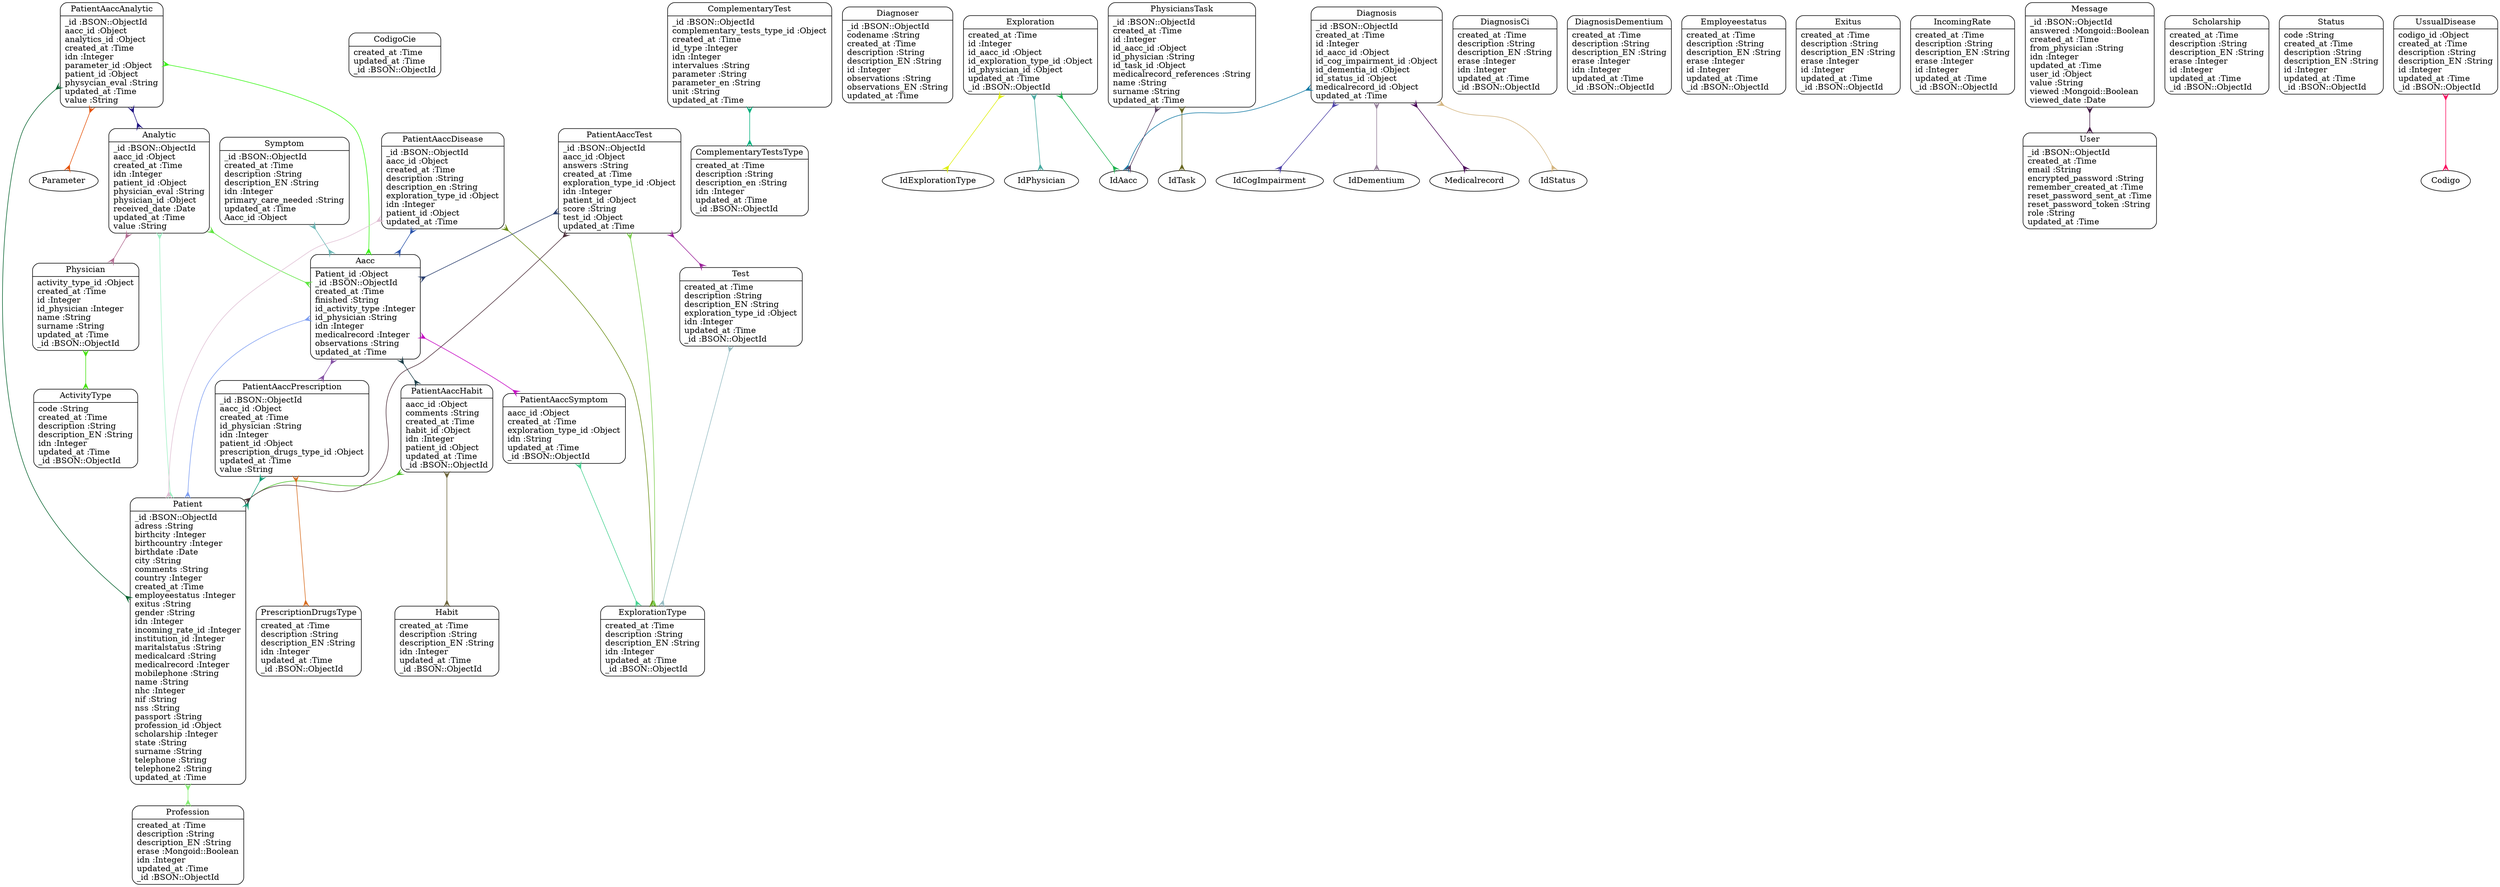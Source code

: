 digraph models_diagram {
	graph[overlap=false, splines=true, bgcolor="white"]
	"Aacc" [shape=Mrecord, label="{Aacc|Patient_id :Object\l_id :BSON::ObjectId\lcreated_at :Time\lfinished :String\lid_activity_type :Integer\lid_physician :String\lidn :Integer\lmedicalrecord :Integer\lobservations :String\lupdated_at :Time\l}"]
	"ActivityType" [shape=Mrecord, label="{ActivityType|code :String\lcreated_at :Time\ldescription :String\ldescription_EN :String\lidn :Integer\lupdated_at :Time\l_id :BSON::ObjectId\l}"]
	"Analytic" [shape=Mrecord, label="{Analytic|_id :BSON::ObjectId\laacc_id :Object\lcreated_at :Time\lidn :Integer\lpatient_id :Object\lphysician_eval :String\lphysician_id :Object\lreceived_date :Date\lupdated_at :Time\lvalue :String\l}"]
	"CodigoCie" [shape=Mrecord, label="{CodigoCie|created_at :Time\lupdated_at :Time\l_id :BSON::ObjectId\l}"]
	"ComplementaryTest" [shape=Mrecord, label="{ComplementaryTest|_id :BSON::ObjectId\lcomplementary_tests_type_id :Object\lcreated_at :Time\lid_type :Integer\lidn :Integer\lintervalues :String\lparameter :String\lparameter_en :String\lunit :String\lupdated_at :Time\l}"]
	"ComplementaryTestsType" [shape=Mrecord, label="{ComplementaryTestsType|created_at :Time\ldescription :String\ldescription_en :String\lidn :Integer\lupdated_at :Time\l_id :BSON::ObjectId\l}"]
	"Diagnoser" [shape=Mrecord, label="{Diagnoser|_id :BSON::ObjectId\lcodename :String\lcreated_at :Time\ldescription :String\ldescription_EN :String\lid :Integer\lobservations :String\lobservations_EN :String\lupdated_at :Time\l}"]
	"Diagnosis" [shape=Mrecord, label="{Diagnosis|_id :BSON::ObjectId\lcreated_at :Time\lid :Integer\lid_aacc_id :Object\lid_cog_impairment_id :Object\lid_dementia_id :Object\lid_status_id :Object\lmedicalrecord_id :Object\lupdated_at :Time\l}"]
	"DiagnosisCi" [shape=Mrecord, label="{DiagnosisCi|created_at :Time\ldescription :String\ldescription_EN :String\lerase :Integer\lidn :Integer\lupdated_at :Time\l_id :BSON::ObjectId\l}"]
	"DiagnosisDementium" [shape=Mrecord, label="{DiagnosisDementium|created_at :Time\ldescription :String\ldescription_EN :String\lerase :Integer\lidn :Integer\lupdated_at :Time\l_id :BSON::ObjectId\l}"]
	"Employeestatus" [shape=Mrecord, label="{Employeestatus|created_at :Time\ldescription :String\ldescription_EN :String\lerase :Integer\lid :Integer\lupdated_at :Time\l_id :BSON::ObjectId\l}"]
	"Exitus" [shape=Mrecord, label="{Exitus|created_at :Time\ldescription :String\ldescription_EN :String\lerase :Integer\lid :Integer\lupdated_at :Time\l_id :BSON::ObjectId\l}"]
	"Exploration" [shape=Mrecord, label="{Exploration|created_at :Time\lid :Integer\lid_aacc_id :Object\lid_exploration_type_id :Object\lid_physician_id :Object\lupdated_at :Time\l_id :BSON::ObjectId\l}"]
	"ExplorationType" [shape=Mrecord, label="{ExplorationType|created_at :Time\ldescription :String\ldescription_EN :String\lidn :Integer\lupdated_at :Time\l_id :BSON::ObjectId\l}"]
	"Habit" [shape=Mrecord, label="{Habit|created_at :Time\ldescription :String\ldescription_EN :String\lidn :Integer\lupdated_at :Time\l_id :BSON::ObjectId\l}"]
	"IncomingRate" [shape=Mrecord, label="{IncomingRate|created_at :Time\ldescription :String\ldescription_EN :String\lerase :Integer\lid :Integer\lupdated_at :Time\l_id :BSON::ObjectId\l}"]
	"Message" [shape=Mrecord, label="{Message|_id :BSON::ObjectId\lanswered :Mongoid::Boolean\lcreated_at :Time\lfrom_physician :String\lidn :Integer\lupdated_at :Time\luser_id :Object\lvalue :String\lviewed :Mongoid::Boolean\lviewed_date :Date\l}"]
	"Patient" [shape=Mrecord, label="{Patient|_id :BSON::ObjectId\ladress :String\lbirthcity :Integer\lbirthcountry :Integer\lbirthdate :Date\lcity :String\lcomments :String\lcountry :Integer\lcreated_at :Time\lemployeestatus :Integer\lexitus :String\lgender :String\lidn :Integer\lincoming_rate_id :Integer\linstitution_id :Integer\lmaritalstatus :String\lmedicalcard :String\lmedicalrecord :Integer\lmobilephone :String\lname :String\lnhc :Integer\lnif :String\lnss :String\lpassport :String\lprofession_id :Object\lscholarship :Integer\lstate :String\lsurname :String\ltelephone :String\ltelephone2 :String\lupdated_at :Time\l}"]
	"PatientAaccAnalytic" [shape=Mrecord, label="{PatientAaccAnalytic|_id :BSON::ObjectId\laacc_id :Object\lanalytics_id :Object\lcreated_at :Time\lidn :Integer\lparameter_id :Object\lpatient_id :Object\lphysycian_eval :String\lupdated_at :Time\lvalue :String\l}"]
	"PatientAaccDisease" [shape=Mrecord, label="{PatientAaccDisease|_id :BSON::ObjectId\laacc_id :Object\lcreated_at :Time\ldescription :String\ldescription_en :String\lexploration_type_id :Object\lidn :Integer\lpatient_id :Object\lupdated_at :Time\l}"]
	"PatientAaccHabit" [shape=Mrecord, label="{PatientAaccHabit|aacc_id :Object\lcomments :String\lcreated_at :Time\lhabit_id :Object\lidn :Integer\lpatient_id :Object\lupdated_at :Time\l_id :BSON::ObjectId\l}"]
	"PatientAaccPrescription" [shape=Mrecord, label="{PatientAaccPrescription|_id :BSON::ObjectId\laacc_id :Object\lcreated_at :Time\lid_physician :String\lidn :Integer\lpatient_id :Object\lprescription_drugs_type_id :Object\lupdated_at :Time\lvalue :String\l}"]
	"PatientAaccSymptom" [shape=Mrecord, label="{PatientAaccSymptom|aacc_id :Object\lcreated_at :Time\lexploration_type_id :Object\lidn :String\lupdated_at :Time\l_id :BSON::ObjectId\l}"]
	"PatientAaccTest" [shape=Mrecord, label="{PatientAaccTest|_id :BSON::ObjectId\laacc_id :Object\lanswers :String\lcreated_at :Time\lexploration_type_id :Object\lidn :Integer\lpatient_id :Object\lscore :String\ltest_id :Object\lupdated_at :Time\l}"]
	"Physician" [shape=Mrecord, label="{Physician|activity_type_id :Object\lcreated_at :Time\lid :Integer\lid_physician :Integer\lname :String\lsurname :String\lupdated_at :Time\l_id :BSON::ObjectId\l}"]
	"PhysiciansTask" [shape=Mrecord, label="{PhysiciansTask|_id :BSON::ObjectId\lcreated_at :Time\lid :Integer\lid_aacc_id :Object\lid_physician :String\lid_task_id :Object\lmedicalrecord_references :String\lname :String\lsurname :String\lupdated_at :Time\l}"]
	"PrescriptionDrugsType" [shape=Mrecord, label="{PrescriptionDrugsType|created_at :Time\ldescription :String\ldescription_EN :String\lidn :Integer\lupdated_at :Time\l_id :BSON::ObjectId\l}"]
	"Profession" [shape=Mrecord, label="{Profession|created_at :Time\ldescription :String\ldescription_EN :String\lerase :Mongoid::Boolean\lidn :Integer\lupdated_at :Time\l_id :BSON::ObjectId\l}"]
	"Scholarship" [shape=Mrecord, label="{Scholarship|created_at :Time\ldescription :String\ldescription_EN :String\lerase :Integer\lid :Integer\lupdated_at :Time\l_id :BSON::ObjectId\l}"]
	"Status" [shape=Mrecord, label="{Status|code :String\lcreated_at :Time\ldescription :String\ldescription_EN :String\lid :Integer\lupdated_at :Time\l_id :BSON::ObjectId\l}"]
	"Symptom" [shape=Mrecord, label="{Symptom|_id :BSON::ObjectId\lcreated_at :Time\ldescription :String\ldescription_EN :String\lidn :Integer\lprimary_care_needed :String\lupdated_at :Time\lAacc_id :Object\l}"]
	"Test" [shape=Mrecord, label="{Test|created_at :Time\ldescription :String\ldescription_EN :String\lexploration_type_id :Object\lidn :Integer\lupdated_at :Time\l_id :BSON::ObjectId\l}"]
	"User" [shape=Mrecord, label="{User|_id :BSON::ObjectId\lcreated_at :Time\lemail :String\lencrypted_password :String\lremember_created_at :Time\lreset_password_sent_at :Time\lreset_password_token :String\lrole :String\lupdated_at :Time\l}"]
	"UssualDisease" [shape=Mrecord, label="{UssualDisease|codigo_id :Object\lcreated_at :Time\ldescription :String\ldescription_EN :String\lid :Integer\lupdated_at :Time\l_id :BSON::ObjectId\l}"]
	"Aacc" -> "PatientAaccSymptom" [arrowtail=crow, arrowhead=crow, dir=both color="#C607C4"]
	"Aacc" -> "PatientAaccHabit" [arrowtail=crow, arrowhead=crow, dir=both color="#1D3F49"]
	"Aacc" -> "PatientAaccPrescription" [arrowtail=crow, arrowhead=crow, dir=both color="#8552A4"]
	"Aacc" -> "Patient" [arrowtail=crow, arrowhead=crow, dir=both color="#7F9FF2"]
	"Analytic" -> "Physician" [arrowtail=crow, arrowhead=crow, dir=both color="#B36C92"]
	"Analytic" -> "Patient" [arrowtail=crow, arrowhead=crow, dir=both color="#9EF0C4"]
	"Analytic" -> "Aacc" [arrowtail=crow, arrowhead=crow, dir=both color="#5FE741"]
	"ComplementaryTest" -> "ComplementaryTestsType" [arrowtail=crow, arrowhead=crow, dir=both color="#04B07E"]
	"Diagnosis" -> "IdAacc" [arrowtail=crow, arrowhead=crow, dir=both color="#0F78A3"]
	"Diagnosis" -> "IdCogImpairment" [arrowtail=crow, arrowhead=crow, dir=both color="#5045A9"]
	"Diagnosis" -> "IdDementium" [arrowtail=crow, arrowhead=crow, dir=both color="#96809B"]
	"Diagnosis" -> "Medicalrecord" [arrowtail=crow, arrowhead=crow, dir=both color="#4A0659"]
	"Diagnosis" -> "IdStatus" [arrowtail=crow, arrowhead=crow, dir=both color="#D4B57F"]
	"Exploration" -> "IdAacc" [arrowtail=crow, arrowhead=crow, dir=both color="#1BB24D"]
	"Exploration" -> "IdExplorationType" [arrowtail=crow, arrowhead=crow, dir=both color="#DFEF0B"]
	"Exploration" -> "IdPhysician" [arrowtail=crow, arrowhead=crow, dir=both color="#49AAA2"]
	"Message" -> "User" [arrowtail=crow, arrowhead=crow, dir=both color="#431945"]
	"Patient" -> "Profession" [arrowtail=crow, arrowhead=crow, dir=both color="#84ED71"]
	"PatientAaccAnalytic" -> "Parameter" [arrowtail=crow, arrowhead=crow, dir=both color="#E55208"]
	"PatientAaccAnalytic" -> "Analytic" [arrowtail=crow, arrowhead=crow, dir=both color="#201483"]
	"PatientAaccAnalytic" -> "Patient" [arrowtail=crow, arrowhead=crow, dir=both color="#06632F"]
	"PatientAaccAnalytic" -> "Aacc" [arrowtail=crow, arrowhead=crow, dir=both color="#36F712"]
	"PatientAaccDisease" -> "ExplorationType" [arrowtail=crow, arrowhead=crow, dir=both color="#6A8D14"]
	"PatientAaccDisease" -> "Aacc" [arrowtail=crow, arrowhead=crow, dir=both color="#2C55AB"]
	"PatientAaccDisease" -> "Patient" [arrowtail=crow, arrowhead=crow, dir=both color="#E0C0D4"]
	"PatientAaccHabit" -> "Habit" [arrowtail=crow, arrowhead=crow, dir=both color="#6C6439"]
	"PatientAaccHabit" -> "Patient" [arrowtail=crow, arrowhead=crow, dir=both color="#45C120"]
	"PatientAaccPrescription" -> "PrescriptionDrugsType" [arrowtail=crow, arrowhead=crow, dir=both color="#D76C1F"]
	"PatientAaccPrescription" -> "Patient" [arrowtail=crow, arrowhead=crow, dir=both color="#10A17A"]
	"PatientAaccSymptom" -> "ExplorationType" [arrowtail=crow, arrowhead=crow, dir=both color="#46D291"]
	"PatientAaccTest" -> "ExplorationType" [arrowtail=crow, arrowhead=crow, dir=both color="#7DCF50"]
	"PatientAaccTest" -> "Test" [arrowtail=crow, arrowhead=crow, dir=both color="#9B219A"]
	"PatientAaccTest" -> "Aacc" [arrowtail=crow, arrowhead=crow, dir=both color="#2A3F6F"]
	"PatientAaccTest" -> "Patient" [arrowtail=crow, arrowhead=crow, dir=both color="#4E303C"]
	"Physician" -> "ActivityType" [arrowtail=crow, arrowhead=crow, dir=both color="#46E211"]
	"PhysiciansTask" -> "IdAacc" [arrowtail=crow, arrowhead=crow, dir=both color="#5D4263"]
	"PhysiciansTask" -> "IdTask" [arrowtail=crow, arrowhead=crow, dir=both color="#67661F"]
	"Symptom" -> "Aacc" [arrowtail=crow, arrowhead=crow, dir=both color="#68B5B4"]
	"Test" -> "ExplorationType" [arrowtail=crow, arrowhead=crow, dir=both color="#97BDC4"]
	"UssualDisease" -> "Codigo" [arrowtail=crow, arrowhead=crow, dir=both color="#FA0E5F"]
}
